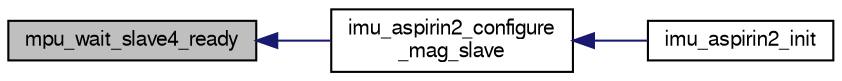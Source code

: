 digraph "mpu_wait_slave4_ready"
{
  edge [fontname="FreeSans",fontsize="10",labelfontname="FreeSans",labelfontsize="10"];
  node [fontname="FreeSans",fontsize="10",shape=record];
  rankdir="LR";
  Node1 [label="mpu_wait_slave4_ready",height=0.2,width=0.4,color="black", fillcolor="grey75", style="filled", fontcolor="black"];
  Node1 -> Node2 [dir="back",color="midnightblue",fontsize="10",style="solid",fontname="FreeSans"];
  Node2 [label="imu_aspirin2_configure\l_mag_slave",height=0.2,width=0.4,color="black", fillcolor="white", style="filled",URL="$imu__aspirin__2__spi_8c.html#abf6960cc99c2b02c7e430f5793ba5e58",tooltip="function to configure hmc5883 mag "];
  Node2 -> Node3 [dir="back",color="midnightblue",fontsize="10",style="solid",fontname="FreeSans"];
  Node3 [label="imu_aspirin2_init",height=0.2,width=0.4,color="black", fillcolor="white", style="filled",URL="$imu__aspirin__2__spi_8h.html#abdd9fac859465eab74ba860b95a7b424"];
}

